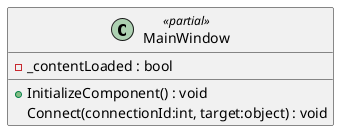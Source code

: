 @startuml
class MainWindow <<partial>> {
    - _contentLoaded : bool
    + InitializeComponent() : void
    Connect(connectionId:int, target:object) : void
}
@enduml
